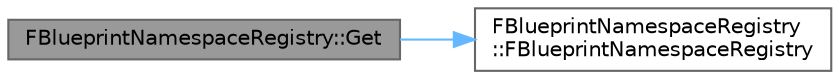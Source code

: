 digraph "FBlueprintNamespaceRegistry::Get"
{
 // INTERACTIVE_SVG=YES
 // LATEX_PDF_SIZE
  bgcolor="transparent";
  edge [fontname=Helvetica,fontsize=10,labelfontname=Helvetica,labelfontsize=10];
  node [fontname=Helvetica,fontsize=10,shape=box,height=0.2,width=0.4];
  rankdir="LR";
  Node1 [id="Node000001",label="FBlueprintNamespaceRegistry::Get",height=0.2,width=0.4,color="gray40", fillcolor="grey60", style="filled", fontcolor="black",tooltip="Provides public singleton access."];
  Node1 -> Node2 [id="edge1_Node000001_Node000002",color="steelblue1",style="solid",tooltip=" "];
  Node2 [id="Node000002",label="FBlueprintNamespaceRegistry\l::FBlueprintNamespaceRegistry",height=0.2,width=0.4,color="grey40", fillcolor="white", style="filled",URL="$db/dde/classFBlueprintNamespaceRegistry.html#a6eb6d525cf7b0109903558ba59811f9b",tooltip=" "];
}
